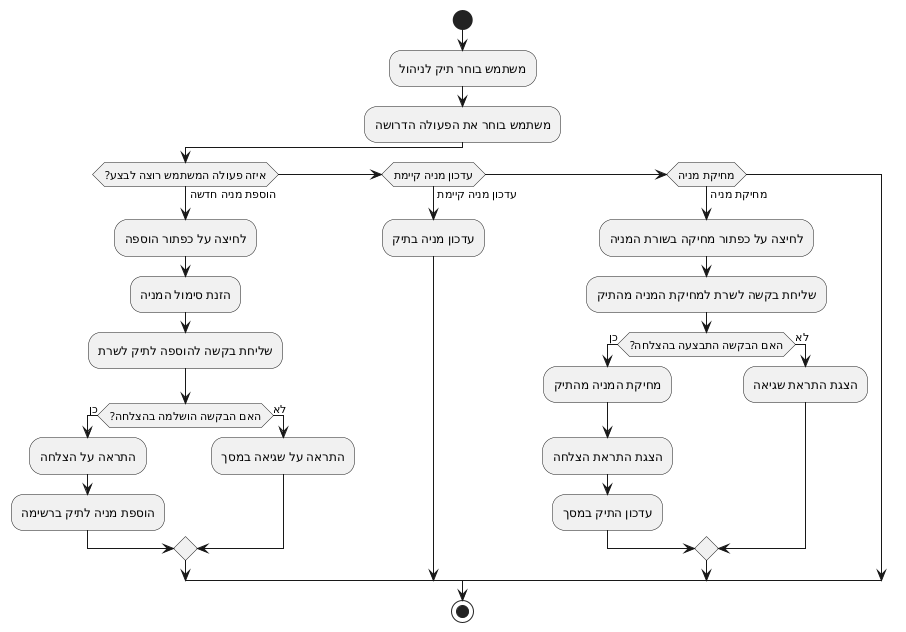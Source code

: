 @startuml
start

:משתמש בוחר תיק לניהול;
:משתמש בוחר את הפעולה הדרושה;

if (איזה פעולה המשתמש רוצה לבצע?) then (הוספת מניה חדשה)
    :לחיצה על כפתור הוספה;
    :הזנת סימול המניה;
    :שליחת בקשה להוספה לתיק לשרת;
    if (האם הבקשה הושלמה בהצלחה?) then (כן)
        :התראה על הצלחה;
        :הוספת מניה לתיק ברשימה;
    else (לא)
        :התראה על שגיאה במסך;
    endif
else if (עדכון מניה קיימת) then (עדכון מניה קיימת)
    :עדכון מניה בתיק;
else if (מחיקת מניה) then (מחיקת מניה)
    :לחיצה על כפתור מחיקה בשורת המניה;
    :שליחת בקשה לשרת למחיקת המניה מהתיק;
    if (האם הבקשה התבצעה בהצלחה?) then (כן)
        :מחיקת המניה מהתיק;
        :הצגת התראת הצלחה;
        :עדכון התיק במסך;
    else (לא)
        :הצגת התראת שגיאה;
    endif
endif

stop
@enduml
